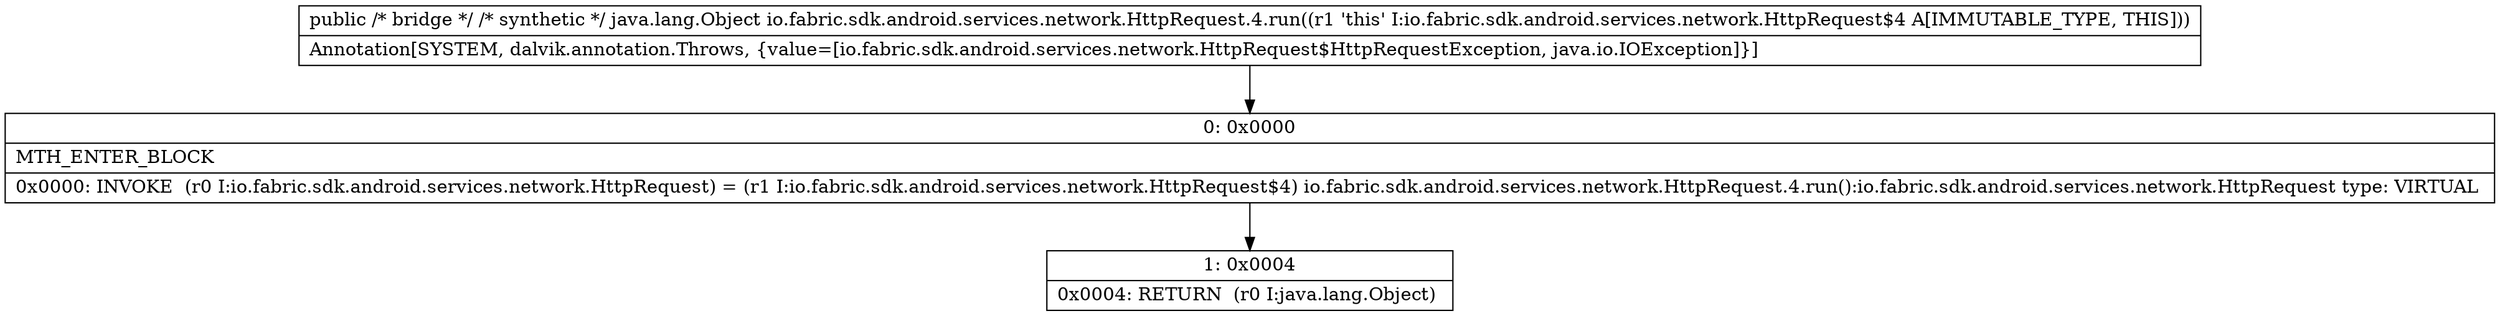 digraph "CFG forio.fabric.sdk.android.services.network.HttpRequest.4.run()Ljava\/lang\/Object;" {
Node_0 [shape=record,label="{0\:\ 0x0000|MTH_ENTER_BLOCK\l|0x0000: INVOKE  (r0 I:io.fabric.sdk.android.services.network.HttpRequest) = (r1 I:io.fabric.sdk.android.services.network.HttpRequest$4) io.fabric.sdk.android.services.network.HttpRequest.4.run():io.fabric.sdk.android.services.network.HttpRequest type: VIRTUAL \l}"];
Node_1 [shape=record,label="{1\:\ 0x0004|0x0004: RETURN  (r0 I:java.lang.Object) \l}"];
MethodNode[shape=record,label="{public \/* bridge *\/ \/* synthetic *\/ java.lang.Object io.fabric.sdk.android.services.network.HttpRequest.4.run((r1 'this' I:io.fabric.sdk.android.services.network.HttpRequest$4 A[IMMUTABLE_TYPE, THIS]))  | Annotation[SYSTEM, dalvik.annotation.Throws, \{value=[io.fabric.sdk.android.services.network.HttpRequest$HttpRequestException, java.io.IOException]\}]\l}"];
MethodNode -> Node_0;
Node_0 -> Node_1;
}

